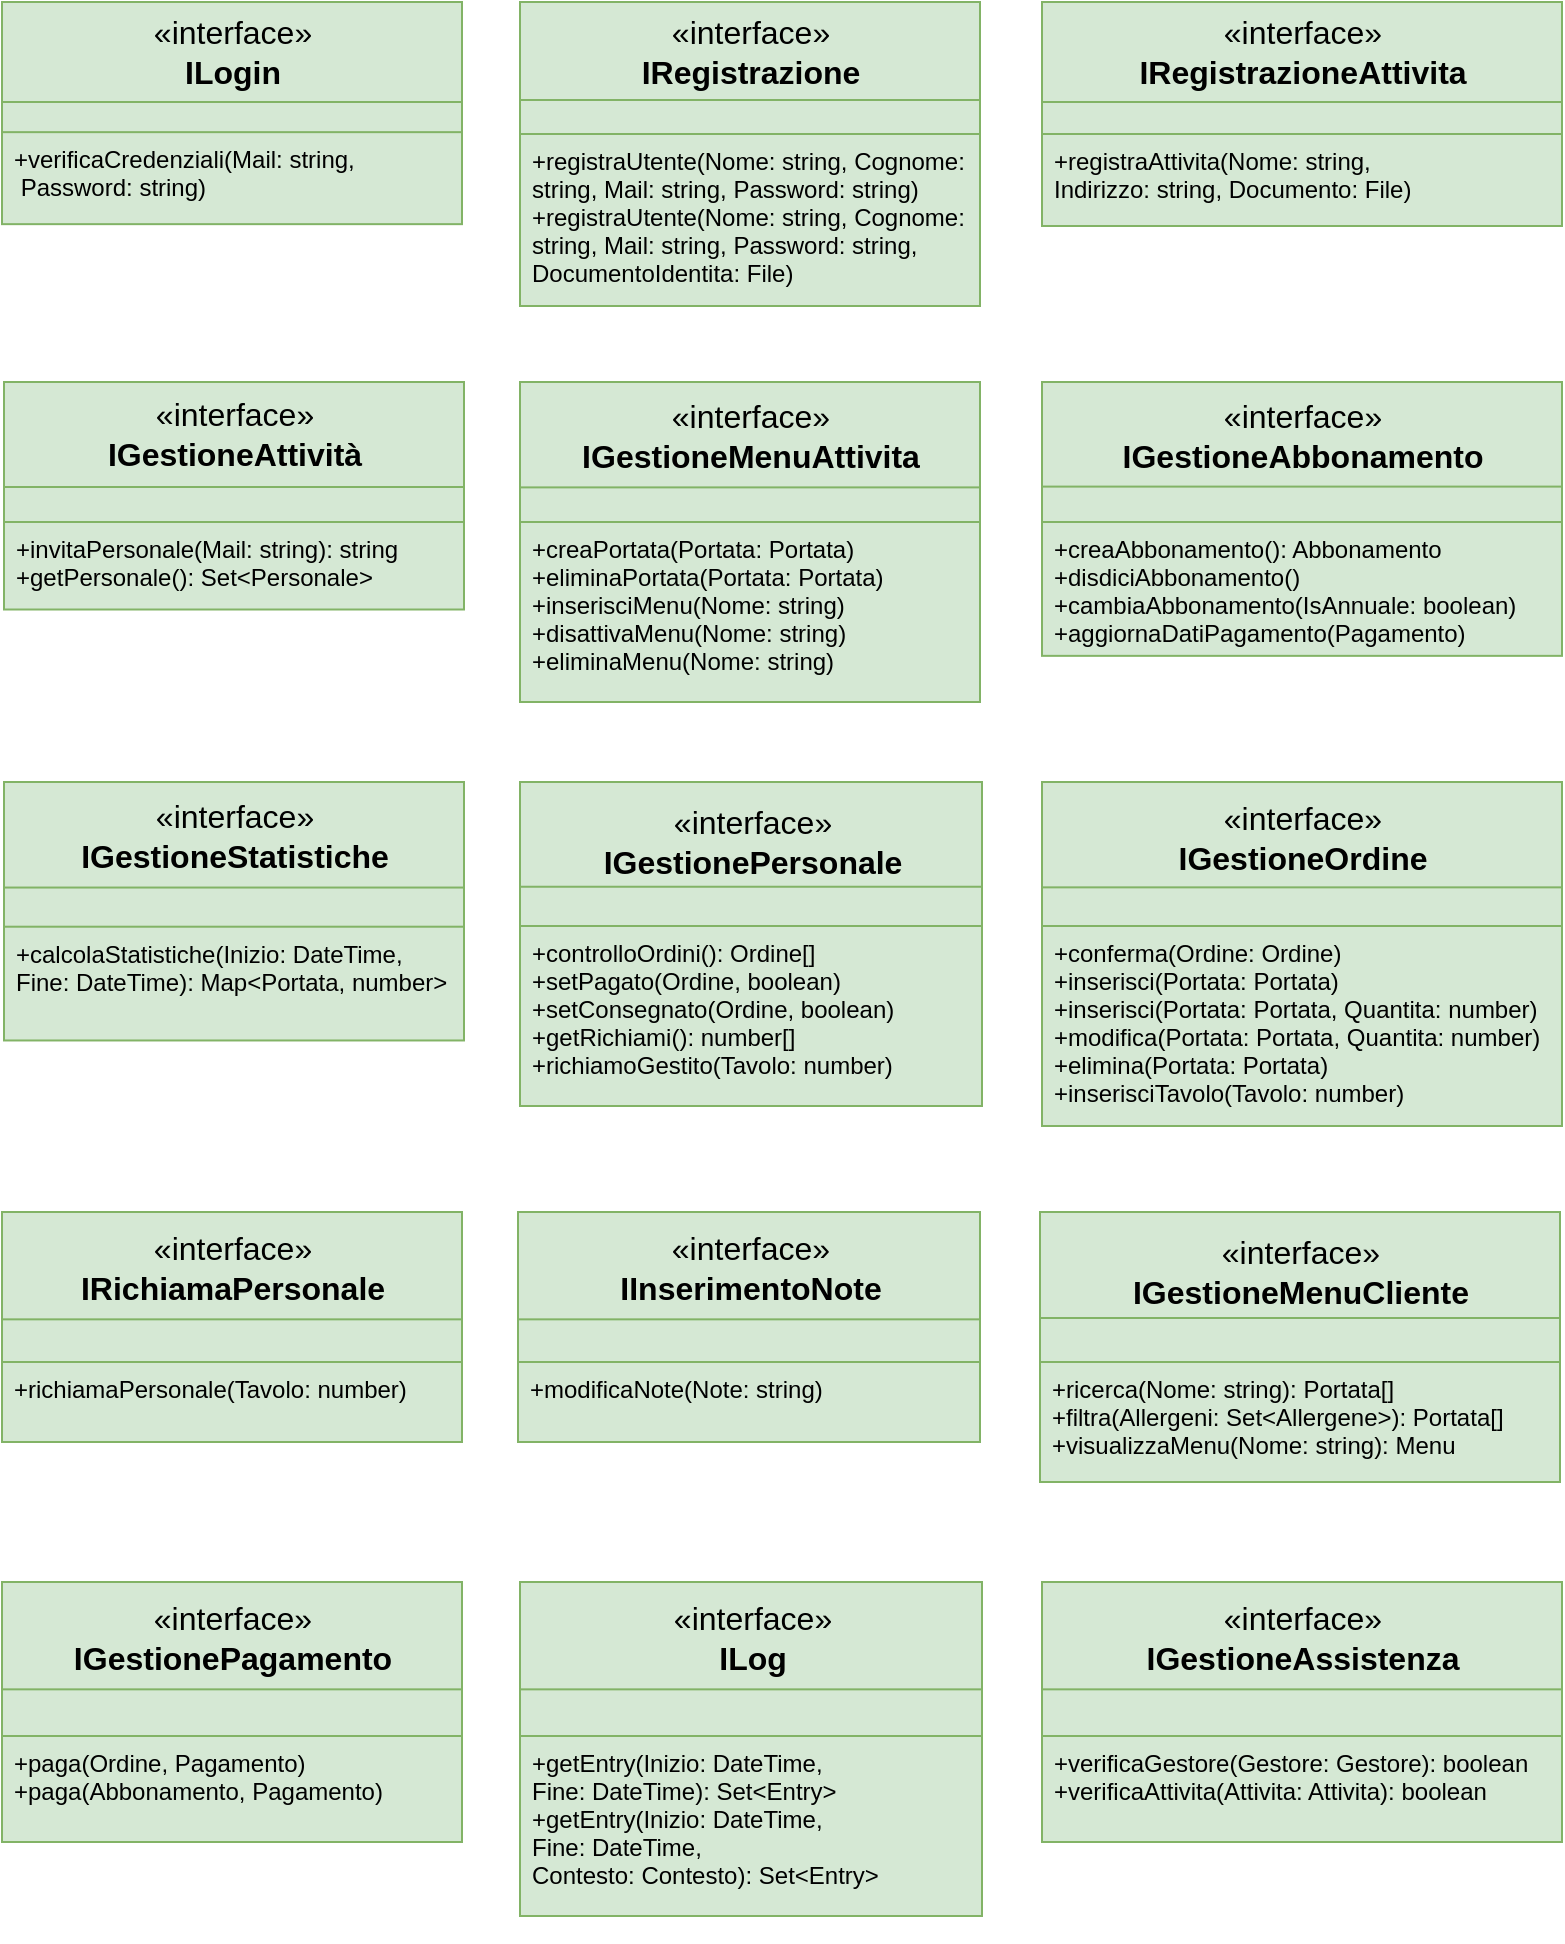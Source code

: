 <mxfile version="20.3.0" type="device"><diagram id="nRNHMZUJukYWAje-lTib" name="Pagina-1"><mxGraphModel dx="1483" dy="927" grid="1" gridSize="10" guides="1" tooltips="1" connect="1" arrows="1" fold="1" page="1" pageScale="1" pageWidth="827" pageHeight="1169" math="0" shadow="0"><root><mxCell id="0"/><mxCell id="1" parent="0"/><mxCell id="YuwgZDuAJSm9MHomrn9s-17" value="" style="group" parent="1" vertex="1" connectable="0"><mxGeometry x="21" y="80" width="230" height="111.08" as="geometry"/></mxCell><mxCell id="YuwgZDuAJSm9MHomrn9s-5" value="«interface»&lt;br&gt;&lt;b&gt;ILogin&lt;/b&gt;" style="html=1;fontSize=16;fillColor=#d5e8d4;strokeColor=#82b366;" parent="YuwgZDuAJSm9MHomrn9s-17" vertex="1"><mxGeometry width="230" height="50" as="geometry"/></mxCell><mxCell id="YuwgZDuAJSm9MHomrn9s-14" value="" style="html=1;fontSize=16;fillColor=#d5e8d4;strokeColor=#82b366;" parent="YuwgZDuAJSm9MHomrn9s-17" vertex="1"><mxGeometry y="50" width="230" height="60" as="geometry"/></mxCell><mxCell id="YuwgZDuAJSm9MHomrn9s-15" value="" style="line;strokeWidth=1;fillColor=#d5e8d4;align=left;verticalAlign=middle;spacingTop=-1;spacingLeft=3;spacingRight=3;rotatable=0;labelPosition=right;points=[];portConstraint=eastwest;strokeColor=#82b366;fontSize=16;" parent="YuwgZDuAJSm9MHomrn9s-17" vertex="1"><mxGeometry y="65.083" width="230.0" height="7.333" as="geometry"/></mxCell><mxCell id="YuwgZDuAJSm9MHomrn9s-8" value="+verificaCredenziali(Mail: string,&#10; Password: string)" style="text;strokeColor=#82b366;fillColor=#d5e8d4;align=left;verticalAlign=top;spacingLeft=4;spacingRight=4;overflow=hidden;rotatable=0;points=[[0,0.5],[1,0.5]];portConstraint=eastwest;fontSize=12;" parent="YuwgZDuAJSm9MHomrn9s-17" vertex="1"><mxGeometry y="65.08" width="230.0" height="46" as="geometry"/></mxCell><mxCell id="YuwgZDuAJSm9MHomrn9s-18" value="" style="group" parent="1" vertex="1" connectable="0"><mxGeometry x="280" y="80" width="230" height="180" as="geometry"/></mxCell><mxCell id="YuwgZDuAJSm9MHomrn9s-19" value="«interface»&lt;br&gt;&lt;b&gt;IRegistrazione&lt;/b&gt;&lt;span style=&quot;color: rgba(0, 0, 0, 0); font-family: monospace; font-size: 0px; text-align: start;&quot;&gt;%3CmxGraphModel%3E%3Croot%3E%3CmxCell%20id%3D%220%22%2F%3E%3CmxCell%20id%3D%221%22%20parent%3D%220%22%2F%3E%3CmxCell%20id%3D%222%22%20value%3D%22%22%20style%3D%22group%22%20vertex%3D%221%22%20connectable%3D%220%22%20parent%3D%221%22%3E%3CmxGeometry%20x%3D%22160%22%20y%3D%22120%22%20width%3D%22230%22%20height%3D%22120%22%20as%3D%22geometry%22%2F%3E%3C%2FmxCell%3E%3CmxCell%20id%3D%223%22%20value%3D%22%C2%ABinterface%C2%BB%26lt%3Bbr%26gt%3B%26lt%3Bb%26gt%3BILogin%26lt%3B%2Fb%26gt%3B%22%20style%3D%22html%3D1%3BfontSize%3D16%3BfillColor%3D%23d5e8d4%3BstrokeColor%3D%2382b366%3B%22%20vertex%3D%221%22%20parent%3D%222%22%3E%3CmxGeometry%20width%3D%22230%22%20height%3D%2250%22%20as%3D%22geometry%22%2F%3E%3C%2FmxCell%3E%3CmxCell%20id%3D%224%22%20value%3D%22%22%20style%3D%22html%3D1%3BfontSize%3D16%3BfillColor%3D%23d5e8d4%3BstrokeColor%3D%2382b366%3B%22%20vertex%3D%221%22%20parent%3D%222%22%3E%3CmxGeometry%20y%3D%2250%22%20width%3D%22230%22%20height%3D%2270%22%20as%3D%22geometry%22%2F%3E%3C%2FmxCell%3E%3CmxCell%20id%3D%225%22%20value%3D%22%22%20style%3D%22line%3BstrokeWidth%3D1%3BfillColor%3D%23d5e8d4%3Balign%3Dleft%3BverticalAlign%3Dmiddle%3BspacingTop%3D-1%3BspacingLeft%3D3%3BspacingRight%3D3%3Brotatable%3D0%3BlabelPosition%3Dright%3Bpoints%3D%5B%5D%3BportConstraint%3Deastwest%3BstrokeColor%3D%2382b366%3BfontSize%3D16%3B%22%20vertex%3D%221%22%20parent%3D%222%22%3E%3CmxGeometry%20y%3D%2271%22%20width%3D%22230%22%20height%3D%228%22%20as%3D%22geometry%22%2F%3E%3C%2FmxCell%3E%3CmxCell%20id%3D%226%22%20value%3D%22%2BverificaCredenziali(Username%3A%20String%2C%26%2310%3B%C2%A0Password%3A%20String)%22%20style%3D%22text%3BstrokeColor%3D%2382b366%3BfillColor%3D%23d5e8d4%3Balign%3Dleft%3BverticalAlign%3Dtop%3BspacingLeft%3D4%3BspacingRight%3D4%3Boverflow%3Dhidden%3Brotatable%3D0%3Bpoints%3D%5B%5B0%2C0.5%5D%2C%5B1%2C0.5%5D%5D%3BportConstraint%3Deastwest%3BfontSize%3D12%3B%22%20vertex%3D%221%22%20parent%3D%222%22%3E%3CmxGeometry%20y%3D%2274%22%20width%3D%22230%22%20height%3D%2246%22%20as%3D%22geometry%22%2F%3E%3C%2FmxCell%3E%3C%2Froot%3E%3C%2FmxGraphModel%3E&lt;/span&gt;" style="html=1;fontSize=16;fillColor=#d5e8d4;strokeColor=#82b366;" parent="YuwgZDuAJSm9MHomrn9s-18" vertex="1"><mxGeometry width="230" height="50" as="geometry"/></mxCell><mxCell id="YuwgZDuAJSm9MHomrn9s-20" value="" style="html=1;fontSize=16;fillColor=#d5e8d4;strokeColor=#82b366;" parent="YuwgZDuAJSm9MHomrn9s-18" vertex="1"><mxGeometry y="49" width="230" height="21" as="geometry"/></mxCell><mxCell id="YuwgZDuAJSm9MHomrn9s-21" value="" style="line;strokeWidth=1;fillColor=#d5e8d4;align=left;verticalAlign=middle;spacingTop=-1;spacingLeft=3;spacingRight=3;rotatable=0;labelPosition=right;points=[];portConstraint=eastwest;strokeColor=#82b366;fontSize=16;" parent="YuwgZDuAJSm9MHomrn9s-18" vertex="1"><mxGeometry y="71" width="230" height="8" as="geometry"/></mxCell><mxCell id="YuwgZDuAJSm9MHomrn9s-22" value="+registraUtente(Nome: string, Cognome: &#10;string, Mail: string, Password: string)&#10;+registraUtente(Nome: string, Cognome: &#10;string, Mail: string, Password: string,&#10;DocumentoIdentita: File)&#10;&#10;&#10;" style="text;strokeColor=#82b366;fillColor=#d5e8d4;align=left;verticalAlign=top;spacingLeft=4;spacingRight=4;overflow=hidden;rotatable=0;points=[[0,0.5],[1,0.5]];portConstraint=eastwest;fontSize=12;" parent="YuwgZDuAJSm9MHomrn9s-18" vertex="1"><mxGeometry y="66" width="230" height="86" as="geometry"/></mxCell><mxCell id="YuwgZDuAJSm9MHomrn9s-23" value="" style="group" parent="1" vertex="1" connectable="0"><mxGeometry x="280" y="870" width="231" height="180" as="geometry"/></mxCell><mxCell id="YuwgZDuAJSm9MHomrn9s-24" value="«interface»&lt;br&gt;&lt;b&gt;ILog&lt;/b&gt;" style="html=1;fontSize=16;fillColor=#d5e8d4;strokeColor=#82b366;" parent="YuwgZDuAJSm9MHomrn9s-23" vertex="1"><mxGeometry width="231" height="56.667" as="geometry"/></mxCell><mxCell id="YuwgZDuAJSm9MHomrn9s-25" value="" style="html=1;fontSize=16;fillColor=#d5e8d4;strokeColor=#82b366;" parent="YuwgZDuAJSm9MHomrn9s-23" vertex="1"><mxGeometry y="53.684" width="231" height="82.316" as="geometry"/></mxCell><mxCell id="YuwgZDuAJSm9MHomrn9s-26" value="" style="line;strokeWidth=1;fillColor=#d5e8d4;align=left;verticalAlign=middle;spacingTop=-1;spacingLeft=3;spacingRight=3;rotatable=0;labelPosition=right;points=[];portConstraint=eastwest;strokeColor=#82b366;fontSize=16;" parent="YuwgZDuAJSm9MHomrn9s-23" vertex="1"><mxGeometry y="80.467" width="231" height="9.067" as="geometry"/></mxCell><mxCell id="YuwgZDuAJSm9MHomrn9s-27" value="+getEntry(Inizio: DateTime,&#10;Fine: DateTime): Set&lt;Entry&gt;&#10;+getEntry(Inizio: DateTime,&#10;Fine: DateTime,&#10;Contesto: Contesto): Set&lt;Entry&gt;" style="text;strokeColor=#82b366;fillColor=#d5e8d4;align=left;verticalAlign=top;spacingLeft=4;spacingRight=4;overflow=hidden;rotatable=0;points=[[0,0.5],[1,0.5]];portConstraint=eastwest;fontSize=12;" parent="YuwgZDuAJSm9MHomrn9s-23" vertex="1"><mxGeometry y="77" width="231" height="90" as="geometry"/></mxCell><mxCell id="YuwgZDuAJSm9MHomrn9s-29" value="" style="group" parent="1" vertex="1" connectable="0"><mxGeometry x="22" y="270" width="230" height="140" as="geometry"/></mxCell><mxCell id="YuwgZDuAJSm9MHomrn9s-30" value="«interface»&lt;br&gt;&lt;b&gt;IGestioneAttività&lt;/b&gt;" style="html=1;fontSize=16;fillColor=#d5e8d4;strokeColor=#82b366;" parent="YuwgZDuAJSm9MHomrn9s-29" vertex="1"><mxGeometry width="230" height="52.5" as="geometry"/></mxCell><mxCell id="YuwgZDuAJSm9MHomrn9s-31" value="" style="html=1;fontSize=16;fillColor=#d5e8d4;strokeColor=#82b366;" parent="YuwgZDuAJSm9MHomrn9s-29" vertex="1"><mxGeometry y="52.5" width="230" height="17.5" as="geometry"/></mxCell><mxCell id="YuwgZDuAJSm9MHomrn9s-33" value="+invitaPersonale(Mail: string): string&#10;+getPersonale(): Set&lt;Personale&gt;" style="text;strokeColor=#82b366;fillColor=#d5e8d4;align=left;verticalAlign=top;spacingLeft=4;spacingRight=4;overflow=hidden;rotatable=0;points=[[0,0.5],[1,0.5]];portConstraint=eastwest;fontSize=12;" parent="YuwgZDuAJSm9MHomrn9s-29" vertex="1"><mxGeometry y="70" width="230" height="43.75" as="geometry"/></mxCell><mxCell id="YuwgZDuAJSm9MHomrn9s-34" value="" style="group" parent="1" vertex="1" connectable="0"><mxGeometry x="280" y="470" width="231" height="160" as="geometry"/></mxCell><mxCell id="YuwgZDuAJSm9MHomrn9s-35" value="«interface»&lt;br&gt;&lt;b&gt;IGestionePersonale&lt;/b&gt;" style="html=1;fontSize=16;fillColor=#d5e8d4;strokeColor=#82b366;" parent="YuwgZDuAJSm9MHomrn9s-34" vertex="1"><mxGeometry width="231" height="60" as="geometry"/></mxCell><mxCell id="YuwgZDuAJSm9MHomrn9s-36" value="" style="html=1;fontSize=16;fillColor=#d5e8d4;strokeColor=#82b366;" parent="YuwgZDuAJSm9MHomrn9s-34" vertex="1"><mxGeometry y="52.37" width="231" height="26.63" as="geometry"/></mxCell><mxCell id="YuwgZDuAJSm9MHomrn9s-38" value="+controlloOrdini(): Ordine[]&#10;+setPagato(Ordine, boolean)&#10;+setConsegnato(Ordine, boolean)&#10;+getRichiami(): number[]&#10;+richiamoGestito(Tavolo: number)" style="text;strokeColor=#82b366;fillColor=#d5e8d4;align=left;verticalAlign=top;spacingLeft=4;spacingRight=4;overflow=hidden;rotatable=0;points=[[0,0.5],[1,0.5]];portConstraint=eastwest;fontSize=12;" parent="YuwgZDuAJSm9MHomrn9s-34" vertex="1"><mxGeometry y="72" width="231" height="90" as="geometry"/></mxCell><mxCell id="YuwgZDuAJSm9MHomrn9s-39" value="" style="group" parent="1" vertex="1" connectable="0"><mxGeometry x="541" y="80" width="260" height="180" as="geometry"/></mxCell><mxCell id="YuwgZDuAJSm9MHomrn9s-40" value="«interface»&lt;br&gt;&lt;b&gt;IRegistrazioneAttivita&lt;/b&gt;&lt;span style=&quot;color: rgba(0, 0, 0, 0); font-family: monospace; font-size: 0px; text-align: start;&quot;&gt;%3CmxGraphModel%3E%3Croot%3E%3CmxCell%20id%3D%220%22%2F%3E%3CmxCell%20id%3D%221%22%20parent%3D%220%22%2F%3E%3CmxCell%20id%3D%222%22%20value%3D%22%22%20style%3D%22group%22%20vertex%3D%221%22%20connectable%3D%220%22%20parent%3D%221%22%3E%3CmxGeometry%20x%3D%22160%22%20y%3D%22120%22%20width%3D%22230%22%20height%3D%22120%22%20as%3D%22geometry%22%2F%3E%3C%2FmxCell%3E%3CmxCell%20id%3D%223%22%20value%3D%22%C2%ABinterface%C2%BB%26lt%3Bbr%26gt%3B%26lt%3Bb%26gt%3BILogin%26lt%3B%2Fb%26gt%3B%22%20style%3D%22html%3D1%3BfontSize%3D16%3BfillColor%3D%23d5e8d4%3BstrokeColor%3D%2382b366%3B%22%20vertex%3D%221%22%20parent%3D%222%22%3E%3CmxGeometry%20width%3D%22230%22%20height%3D%2250%22%20as%3D%22geometry%22%2F%3E%3C%2FmxCell%3E%3CmxCell%20id%3D%224%22%20value%3D%22%22%20style%3D%22html%3D1%3BfontSize%3D16%3BfillColor%3D%23d5e8d4%3BstrokeColor%3D%2382b366%3B%22%20vertex%3D%221%22%20parent%3D%222%22%3E%3CmxGeometry%20y%3D%2250%22%20width%3D%22230%22%20height%3D%2270%22%20as%3D%22geometry%22%2F%3E%3C%2FmxCell%3E%3CmxCell%20id%3D%225%22%20value%3D%22%22%20style%3D%22line%3BstrokeWidth%3D1%3BfillColor%3D%23d5e8d4%3Balign%3Dleft%3BverticalAlign%3Dmiddle%3BspacingTop%3D-1%3BspacingLeft%3D3%3BspacingRight%3D3%3Brotatable%3D0%3BlabelPosition%3Dright%3Bpoints%3D%5B%5D%3BportConstraint%3Deastwest%3BstrokeColor%3D%2382b366%3BfontSize%3D16%3B%22%20vertex%3D%221%22%20parent%3D%222%22%3E%3CmxGeometry%20y%3D%2271%22%20width%3D%22230%22%20height%3D%228%22%20as%3D%22geometry%22%2F%3E%3C%2FmxCell%3E%3CmxCell%20id%3D%226%22%20value%3D%22%2BverificaCredenziali(Username%3A%20String%2C%26%2310%3B%C2%A0Password%3A%20String)%22%20style%3D%22text%3BstrokeColor%3D%2382b366%3BfillColor%3D%23d5e8d4%3Balign%3Dleft%3BverticalAlign%3Dtop%3BspacingLeft%3D4%3BspacingRight%3D4%3Boverflow%3Dhidden%3Brotatable%3D0%3Bpoints%3D%5B%5B0%2C0.5%5D%2C%5B1%2C0.5%5D%5D%3BportConstraint%3Deastwest%3BfontSize%3D12%3B%22%20vertex%3D%221%22%20parent%3D%222%22%3E%3CmxGeometry%20y%3D%2274%22%20width%3D%22230%22%20height%3D%2246%22%20as%3D%22geometry%22%2F%3E%3C%2FmxCell%3E%3C%2Froot%3E%3C%2FmxGraphModel%3a&lt;/span&gt;" style="html=1;fontSize=16;fillColor=#d5e8d4;strokeColor=#82b366;" parent="YuwgZDuAJSm9MHomrn9s-39" vertex="1"><mxGeometry width="260" height="50" as="geometry"/></mxCell><mxCell id="YuwgZDuAJSm9MHomrn9s-41" value="" style="html=1;fontSize=16;fillColor=#d5e8d4;strokeColor=#82b366;" parent="YuwgZDuAJSm9MHomrn9s-39" vertex="1"><mxGeometry y="50" width="260" height="60" as="geometry"/></mxCell><mxCell id="YuwgZDuAJSm9MHomrn9s-42" value="" style="line;strokeWidth=1;fillColor=#d5e8d4;align=left;verticalAlign=middle;spacingTop=-1;spacingLeft=3;spacingRight=3;rotatable=0;labelPosition=right;points=[];portConstraint=eastwest;strokeColor=#82b366;fontSize=16;" parent="YuwgZDuAJSm9MHomrn9s-39" vertex="1"><mxGeometry y="71" width="260" height="8" as="geometry"/></mxCell><mxCell id="YuwgZDuAJSm9MHomrn9s-43" value="+registraAttivita(Nome: string, &#10;Indirizzo: string, Documento: File)&#10;" style="text;strokeColor=#82b366;fillColor=#d5e8d4;align=left;verticalAlign=top;spacingLeft=4;spacingRight=4;overflow=hidden;rotatable=0;points=[[0,0.5],[1,0.5]];portConstraint=eastwest;fontSize=12;" parent="YuwgZDuAJSm9MHomrn9s-39" vertex="1"><mxGeometry y="66" width="260" height="46" as="geometry"/></mxCell><mxCell id="YuwgZDuAJSm9MHomrn9s-44" value="" style="group" parent="1" vertex="1" connectable="0"><mxGeometry x="541" y="470" width="260" height="180" as="geometry"/></mxCell><mxCell id="YuwgZDuAJSm9MHomrn9s-45" value="«interface»&lt;br&gt;&lt;b&gt;IGestioneOrdine&lt;/b&gt;" style="html=1;fontSize=16;fillColor=#d5e8d4;strokeColor=#82b366;" parent="YuwgZDuAJSm9MHomrn9s-44" vertex="1"><mxGeometry width="260" height="56.667" as="geometry"/></mxCell><mxCell id="YuwgZDuAJSm9MHomrn9s-46" value="" style="html=1;fontSize=16;fillColor=#d5e8d4;strokeColor=#82b366;" parent="YuwgZDuAJSm9MHomrn9s-44" vertex="1"><mxGeometry y="52.684" width="260" height="82.316" as="geometry"/></mxCell><mxCell id="YuwgZDuAJSm9MHomrn9s-47" value="" style="line;strokeWidth=1;fillColor=#d5e8d4;align=left;verticalAlign=middle;spacingTop=-1;spacingLeft=3;spacingRight=3;rotatable=0;labelPosition=right;points=[];portConstraint=eastwest;strokeColor=#82b366;fontSize=16;" parent="YuwgZDuAJSm9MHomrn9s-44" vertex="1"><mxGeometry y="80.467" width="260" height="9.067" as="geometry"/></mxCell><mxCell id="YuwgZDuAJSm9MHomrn9s-48" value="+conferma(Ordine: Ordine)&#10;+inserisci(Portata: Portata)&#10;+inserisci(Portata: Portata, Quantita: number)&#10;+modifica(Portata: Portata, Quantita: number)&#10;+elimina(Portata: Portata)&#10;+inserisciTavolo(Tavolo: number)" style="text;strokeColor=#82b366;fillColor=#d5e8d4;align=left;verticalAlign=top;spacingLeft=4;spacingRight=4;overflow=hidden;rotatable=0;points=[[0,0.5],[1,0.5]];portConstraint=eastwest;fontSize=12;" parent="YuwgZDuAJSm9MHomrn9s-44" vertex="1"><mxGeometry y="72" width="260" height="100" as="geometry"/></mxCell><mxCell id="YuwgZDuAJSm9MHomrn9s-49" value="" style="group" parent="1" vertex="1" connectable="0"><mxGeometry x="541" y="870" width="260" height="170" as="geometry"/></mxCell><mxCell id="YuwgZDuAJSm9MHomrn9s-50" value="«interface»&lt;br&gt;&lt;b&gt;IGestioneAssistenza&lt;/b&gt;" style="html=1;fontSize=16;fillColor=#d5e8d4;strokeColor=#82b366;" parent="YuwgZDuAJSm9MHomrn9s-49" vertex="1"><mxGeometry width="260" height="56.667" as="geometry"/></mxCell><mxCell id="YuwgZDuAJSm9MHomrn9s-51" value="" style="html=1;fontSize=16;fillColor=#d5e8d4;strokeColor=#82b366;" parent="YuwgZDuAJSm9MHomrn9s-49" vertex="1"><mxGeometry y="53.68" width="260" height="36.32" as="geometry"/></mxCell><mxCell id="YuwgZDuAJSm9MHomrn9s-52" value="" style="line;strokeWidth=1;fillColor=#d5e8d4;align=left;verticalAlign=middle;spacingTop=-1;spacingLeft=3;spacingRight=3;rotatable=0;labelPosition=right;points=[];portConstraint=eastwest;strokeColor=#82b366;fontSize=16;" parent="YuwgZDuAJSm9MHomrn9s-49" vertex="1"><mxGeometry y="80.467" width="260" height="9.067" as="geometry"/></mxCell><mxCell id="YuwgZDuAJSm9MHomrn9s-53" value="+verificaGestore(Gestore: Gestore): boolean&#10;+verificaAttivita(Attivita: Attivita): boolean" style="text;strokeColor=#82b366;fillColor=#d5e8d4;align=left;verticalAlign=top;spacingLeft=4;spacingRight=4;overflow=hidden;rotatable=0;points=[[0,0.5],[1,0.5]];portConstraint=eastwest;fontSize=12;" parent="YuwgZDuAJSm9MHomrn9s-49" vertex="1"><mxGeometry y="77" width="260" height="53" as="geometry"/></mxCell><mxCell id="YuwgZDuAJSm9MHomrn9s-54" value="" style="group" parent="1" vertex="1" connectable="0"><mxGeometry x="21" y="685" width="230" height="170" as="geometry"/></mxCell><mxCell id="YuwgZDuAJSm9MHomrn9s-55" value="«interface»&lt;br&gt;&lt;b&gt;IRichiamaPersonale&lt;/b&gt;" style="html=1;fontSize=16;fillColor=#d5e8d4;strokeColor=#82b366;" parent="YuwgZDuAJSm9MHomrn9s-54" vertex="1"><mxGeometry width="230" height="56.667" as="geometry"/></mxCell><mxCell id="YuwgZDuAJSm9MHomrn9s-56" value="" style="html=1;fontSize=16;fillColor=#d5e8d4;strokeColor=#82b366;" parent="YuwgZDuAJSm9MHomrn9s-54" vertex="1"><mxGeometry y="53.68" width="230" height="56.32" as="geometry"/></mxCell><mxCell id="YuwgZDuAJSm9MHomrn9s-57" value="" style="line;strokeWidth=1;fillColor=#d5e8d4;align=left;verticalAlign=middle;spacingTop=-1;spacingLeft=3;spacingRight=3;rotatable=0;labelPosition=right;points=[];portConstraint=eastwest;strokeColor=#82b366;fontSize=16;" parent="YuwgZDuAJSm9MHomrn9s-54" vertex="1"><mxGeometry y="80.467" width="230" height="9.067" as="geometry"/></mxCell><mxCell id="YuwgZDuAJSm9MHomrn9s-58" value="+richiamaPersonale(Tavolo: number)" style="text;strokeColor=#82b366;fillColor=#d5e8d4;align=left;verticalAlign=top;spacingLeft=4;spacingRight=4;overflow=hidden;rotatable=0;points=[[0,0.5],[1,0.5]];portConstraint=eastwest;fontSize=12;" parent="YuwgZDuAJSm9MHomrn9s-54" vertex="1"><mxGeometry y="75" width="230" height="40" as="geometry"/></mxCell><mxCell id="YuwgZDuAJSm9MHomrn9s-59" value="" style="group" parent="1" vertex="1" connectable="0"><mxGeometry x="541" y="270" width="260" height="160" as="geometry"/></mxCell><mxCell id="YuwgZDuAJSm9MHomrn9s-60" value="«interface»&lt;br&gt;&lt;b&gt;IGestioneAbbonamento&lt;/b&gt;" style="html=1;fontSize=16;fillColor=#d5e8d4;strokeColor=#82b366;" parent="YuwgZDuAJSm9MHomrn9s-59" vertex="1"><mxGeometry width="260.0" height="53.333" as="geometry"/></mxCell><mxCell id="YuwgZDuAJSm9MHomrn9s-61" value="" style="html=1;fontSize=16;fillColor=#d5e8d4;strokeColor=#82b366;" parent="YuwgZDuAJSm9MHomrn9s-59" vertex="1"><mxGeometry y="52.3" width="260" height="17.7" as="geometry"/></mxCell><mxCell id="YuwgZDuAJSm9MHomrn9s-62" value="" style="line;strokeWidth=1;fillColor=#d5e8d4;align=left;verticalAlign=middle;spacingTop=-1;spacingLeft=3;spacingRight=3;rotatable=0;labelPosition=right;points=[];portConstraint=eastwest;strokeColor=#82b366;fontSize=16;" parent="YuwgZDuAJSm9MHomrn9s-59" vertex="1"><mxGeometry y="75.733" width="260.0" height="8.533" as="geometry"/></mxCell><mxCell id="YuwgZDuAJSm9MHomrn9s-63" value="+creaAbbonamento(): Abbonamento&#10;+disdiciAbbonamento()&#10;+cambiaAbbonamento(IsAnnuale: boolean)&#10;+aggiornaDatiPagamento(Pagamento)" style="text;strokeColor=#82b366;fillColor=#d5e8d4;align=left;verticalAlign=top;spacingLeft=4;spacingRight=4;overflow=hidden;rotatable=0;points=[[0,0.5],[1,0.5]];portConstraint=eastwest;fontSize=12;" parent="YuwgZDuAJSm9MHomrn9s-59" vertex="1"><mxGeometry y="70" width="260" height="66.924" as="geometry"/></mxCell><mxCell id="YuwgZDuAJSm9MHomrn9s-64" value="" style="group" parent="1" vertex="1" connectable="0"><mxGeometry x="22" y="470" width="230" height="140" as="geometry"/></mxCell><mxCell id="YuwgZDuAJSm9MHomrn9s-65" value="«interface»&lt;br&gt;&lt;b&gt;IGestioneStatistiche&lt;/b&gt;" style="html=1;fontSize=16;fillColor=#d5e8d4;strokeColor=#82b366;" parent="YuwgZDuAJSm9MHomrn9s-64" vertex="1"><mxGeometry width="230" height="53.846" as="geometry"/></mxCell><mxCell id="YuwgZDuAJSm9MHomrn9s-66" value="" style="html=1;fontSize=16;fillColor=#d5e8d4;strokeColor=#82b366;" parent="YuwgZDuAJSm9MHomrn9s-64" vertex="1"><mxGeometry y="52.772" width="230" height="67.789" as="geometry"/></mxCell><mxCell id="YuwgZDuAJSm9MHomrn9s-68" value="+calcolaStatistiche(Inizio: DateTime,&#10;Fine: DateTime): Map&lt;Portata, number&gt;" style="text;strokeColor=#82b366;fillColor=#d5e8d4;align=left;verticalAlign=top;spacingLeft=4;spacingRight=4;overflow=hidden;rotatable=0;points=[[0,0.5],[1,0.5]];portConstraint=eastwest;fontSize=12;" parent="YuwgZDuAJSm9MHomrn9s-64" vertex="1"><mxGeometry y="72.348" width="230" height="56.883" as="geometry"/></mxCell><mxCell id="YuwgZDuAJSm9MHomrn9s-75" value="" style="group" parent="1" vertex="1" connectable="0"><mxGeometry x="280" y="270" width="230" height="170" as="geometry"/></mxCell><mxCell id="YuwgZDuAJSm9MHomrn9s-76" value="«interface»&lt;br&gt;&lt;b&gt;IGestioneMenuAttivita&lt;/b&gt;" style="html=1;fontSize=16;fillColor=#d5e8d4;strokeColor=#82b366;" parent="YuwgZDuAJSm9MHomrn9s-75" vertex="1"><mxGeometry width="230" height="53.519" as="geometry"/></mxCell><mxCell id="YuwgZDuAJSm9MHomrn9s-77" value="" style="html=1;fontSize=16;fillColor=#d5e8d4;strokeColor=#82b366;" parent="YuwgZDuAJSm9MHomrn9s-75" vertex="1"><mxGeometry y="52.702" width="230" height="77.743" as="geometry"/></mxCell><mxCell id="YuwgZDuAJSm9MHomrn9s-78" value="" style="line;strokeWidth=1;fillColor=#d5e8d4;align=left;verticalAlign=middle;spacingTop=-1;spacingLeft=3;spacingRight=3;rotatable=0;labelPosition=right;points=[];portConstraint=eastwest;strokeColor=#82b366;fontSize=16;" parent="YuwgZDuAJSm9MHomrn9s-75" vertex="1"><mxGeometry y="75.996" width="230" height="8.563" as="geometry"/></mxCell><mxCell id="YuwgZDuAJSm9MHomrn9s-79" value="+creaPortata(Portata: Portata)&#10;+eliminaPortata(Portata: Portata)&#10;+inserisciMenu(Nome: string)&#10;+disattivaMenu(Nome: string)&#10;+eliminaMenu(Nome: string)" style="text;strokeColor=#82b366;fillColor=#d5e8d4;align=left;verticalAlign=top;spacingLeft=4;spacingRight=4;overflow=hidden;rotatable=0;points=[[0,0.5],[1,0.5]];portConstraint=eastwest;fontSize=12;" parent="YuwgZDuAJSm9MHomrn9s-75" vertex="1"><mxGeometry y="70" width="230" height="90" as="geometry"/></mxCell><mxCell id="YuwgZDuAJSm9MHomrn9s-81" value="" style="group" parent="1" vertex="1" connectable="0"><mxGeometry x="21" y="870" width="230" height="170" as="geometry"/></mxCell><mxCell id="YuwgZDuAJSm9MHomrn9s-82" value="«interface»&lt;br&gt;&lt;b&gt;IGestionePagamento&lt;/b&gt;" style="html=1;fontSize=16;fillColor=#d5e8d4;strokeColor=#82b366;" parent="YuwgZDuAJSm9MHomrn9s-81" vertex="1"><mxGeometry width="230" height="56.667" as="geometry"/></mxCell><mxCell id="YuwgZDuAJSm9MHomrn9s-83" value="" style="html=1;fontSize=16;fillColor=#d5e8d4;strokeColor=#82b366;" parent="YuwgZDuAJSm9MHomrn9s-81" vertex="1"><mxGeometry y="53.68" width="230" height="76.32" as="geometry"/></mxCell><mxCell id="YuwgZDuAJSm9MHomrn9s-84" value="" style="line;strokeWidth=1;fillColor=#d5e8d4;align=left;verticalAlign=middle;spacingTop=-1;spacingLeft=3;spacingRight=3;rotatable=0;labelPosition=right;points=[];portConstraint=eastwest;strokeColor=#82b366;fontSize=16;" parent="YuwgZDuAJSm9MHomrn9s-81" vertex="1"><mxGeometry y="80.467" width="230" height="9.067" as="geometry"/></mxCell><mxCell id="YuwgZDuAJSm9MHomrn9s-85" value="+paga(Ordine, Pagamento)&#10;+paga(Abbonamento, Pagamento)" style="text;strokeColor=#82b366;fillColor=#d5e8d4;align=left;verticalAlign=top;spacingLeft=4;spacingRight=4;overflow=hidden;rotatable=0;points=[[0,0.5],[1,0.5]];portConstraint=eastwest;fontSize=12;" parent="YuwgZDuAJSm9MHomrn9s-81" vertex="1"><mxGeometry y="77" width="230" height="53" as="geometry"/></mxCell><mxCell id="VIyZOT63-5fEM_QxEiy6-2" value="" style="group" parent="1" vertex="1" connectable="0"><mxGeometry x="540" y="685" width="260" height="160" as="geometry"/></mxCell><mxCell id="VIyZOT63-5fEM_QxEiy6-3" value="«interface»&lt;br&gt;&lt;b&gt;IGestioneMenuCliente&lt;/b&gt;" style="html=1;fontSize=16;fillColor=#d5e8d4;strokeColor=#82b366;" parent="VIyZOT63-5fEM_QxEiy6-2" vertex="1"><mxGeometry width="260" height="60" as="geometry"/></mxCell><mxCell id="VIyZOT63-5fEM_QxEiy6-4" value="" style="html=1;fontSize=16;fillColor=#d5e8d4;strokeColor=#82b366;" parent="VIyZOT63-5fEM_QxEiy6-2" vertex="1"><mxGeometry y="53" width="260" height="27" as="geometry"/></mxCell><mxCell id="VIyZOT63-5fEM_QxEiy6-5" value="" style="line;strokeWidth=1;fillColor=#d5e8d4;align=left;verticalAlign=middle;spacingTop=-1;spacingLeft=3;spacingRight=3;rotatable=0;labelPosition=right;points=[];portConstraint=eastwest;strokeColor=#82b366;fontSize=16;" parent="VIyZOT63-5fEM_QxEiy6-2" vertex="1"><mxGeometry y="70.53" width="260" height="18.47" as="geometry"/></mxCell><mxCell id="VIyZOT63-5fEM_QxEiy6-6" value="+ricerca(Nome: string): Portata[]&#10;+filtra(Allergeni: Set&lt;Allergene&gt;): Portata[]&#10;+visualizzaMenu(Nome: string): Menu" style="text;strokeColor=#82b366;fillColor=#d5e8d4;align=left;verticalAlign=top;spacingLeft=4;spacingRight=4;overflow=hidden;rotatable=0;points=[[0,0.5],[1,0.5]];portConstraint=eastwest;fontSize=12;" parent="VIyZOT63-5fEM_QxEiy6-2" vertex="1"><mxGeometry y="75" width="260" height="60" as="geometry"/></mxCell><mxCell id="IJK2vn3N4811Iy-pqwKt-1" value="" style="group" parent="1" vertex="1" connectable="0"><mxGeometry x="279" y="685" width="231" height="170" as="geometry"/></mxCell><mxCell id="IJK2vn3N4811Iy-pqwKt-2" value="«interface»&lt;br&gt;&lt;b&gt;IInserimentoNote&lt;/b&gt;" style="html=1;fontSize=16;fillColor=#d5e8d4;strokeColor=#82b366;" parent="IJK2vn3N4811Iy-pqwKt-1" vertex="1"><mxGeometry width="231" height="56.667" as="geometry"/></mxCell><mxCell id="IJK2vn3N4811Iy-pqwKt-3" value="" style="html=1;fontSize=16;fillColor=#d5e8d4;strokeColor=#82b366;" parent="IJK2vn3N4811Iy-pqwKt-1" vertex="1"><mxGeometry y="53.68" width="231" height="36.32" as="geometry"/></mxCell><mxCell id="IJK2vn3N4811Iy-pqwKt-5" value="+modificaNote(Note: string)" style="text;strokeColor=#82b366;fillColor=#d5e8d4;align=left;verticalAlign=top;spacingLeft=4;spacingRight=4;overflow=hidden;rotatable=0;points=[[0,0.5],[1,0.5]];portConstraint=eastwest;fontSize=12;" parent="IJK2vn3N4811Iy-pqwKt-1" vertex="1"><mxGeometry y="75" width="231" height="40" as="geometry"/></mxCell></root></mxGraphModel></diagram></mxfile>